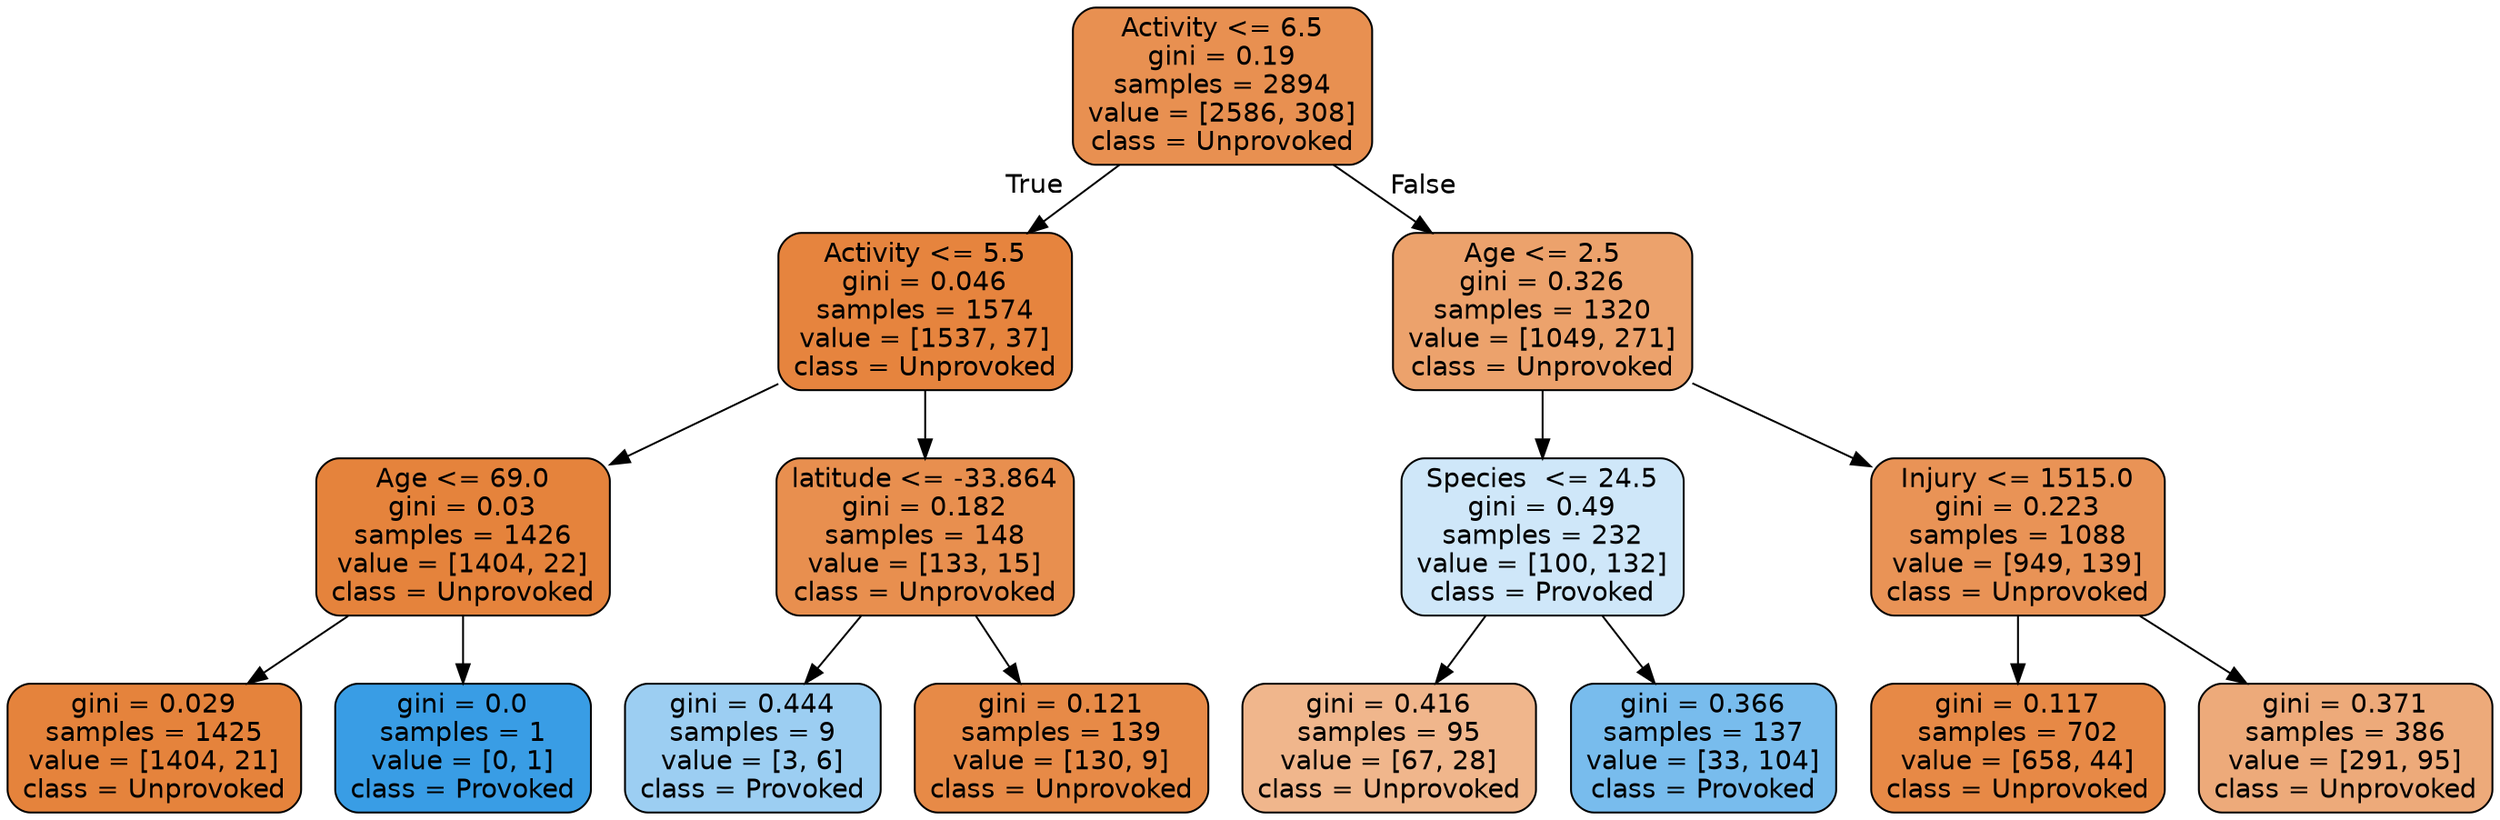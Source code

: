 digraph Tree {
node [shape=box, style="filled, rounded", color="black", fontname="helvetica"] ;
edge [fontname="helvetica"] ;
0 [label="Activity <= 6.5\ngini = 0.19\nsamples = 2894\nvalue = [2586, 308]\nclass = Unprovoked", fillcolor="#e89051"] ;
1 [label="Activity <= 5.5\ngini = 0.046\nsamples = 1574\nvalue = [1537, 37]\nclass = Unprovoked", fillcolor="#e6843e"] ;
0 -> 1 [labeldistance=2.5, labelangle=45, headlabel="True"] ;
2 [label="Age <= 69.0\ngini = 0.03\nsamples = 1426\nvalue = [1404, 22]\nclass = Unprovoked", fillcolor="#e5833c"] ;
1 -> 2 ;
3 [label="gini = 0.029\nsamples = 1425\nvalue = [1404, 21]\nclass = Unprovoked", fillcolor="#e5833c"] ;
2 -> 3 ;
4 [label="gini = 0.0\nsamples = 1\nvalue = [0, 1]\nclass = Provoked", fillcolor="#399de5"] ;
2 -> 4 ;
5 [label="latitude <= -33.864\ngini = 0.182\nsamples = 148\nvalue = [133, 15]\nclass = Unprovoked", fillcolor="#e88f4f"] ;
1 -> 5 ;
6 [label="gini = 0.444\nsamples = 9\nvalue = [3, 6]\nclass = Provoked", fillcolor="#9ccef2"] ;
5 -> 6 ;
7 [label="gini = 0.121\nsamples = 139\nvalue = [130, 9]\nclass = Unprovoked", fillcolor="#e78a47"] ;
5 -> 7 ;
8 [label="Age <= 2.5\ngini = 0.326\nsamples = 1320\nvalue = [1049, 271]\nclass = Unprovoked", fillcolor="#eca26c"] ;
0 -> 8 [labeldistance=2.5, labelangle=-45, headlabel="False"] ;
9 [label="Species  <= 24.5\ngini = 0.49\nsamples = 232\nvalue = [100, 132]\nclass = Provoked", fillcolor="#cfe7f9"] ;
8 -> 9 ;
10 [label="gini = 0.416\nsamples = 95\nvalue = [67, 28]\nclass = Unprovoked", fillcolor="#f0b68c"] ;
9 -> 10 ;
11 [label="gini = 0.366\nsamples = 137\nvalue = [33, 104]\nclass = Provoked", fillcolor="#78bced"] ;
9 -> 11 ;
12 [label="Injury <= 1515.0\ngini = 0.223\nsamples = 1088\nvalue = [949, 139]\nclass = Unprovoked", fillcolor="#e99356"] ;
8 -> 12 ;
13 [label="gini = 0.117\nsamples = 702\nvalue = [658, 44]\nclass = Unprovoked", fillcolor="#e78946"] ;
12 -> 13 ;
14 [label="gini = 0.371\nsamples = 386\nvalue = [291, 95]\nclass = Unprovoked", fillcolor="#edaa7a"] ;
12 -> 14 ;
}